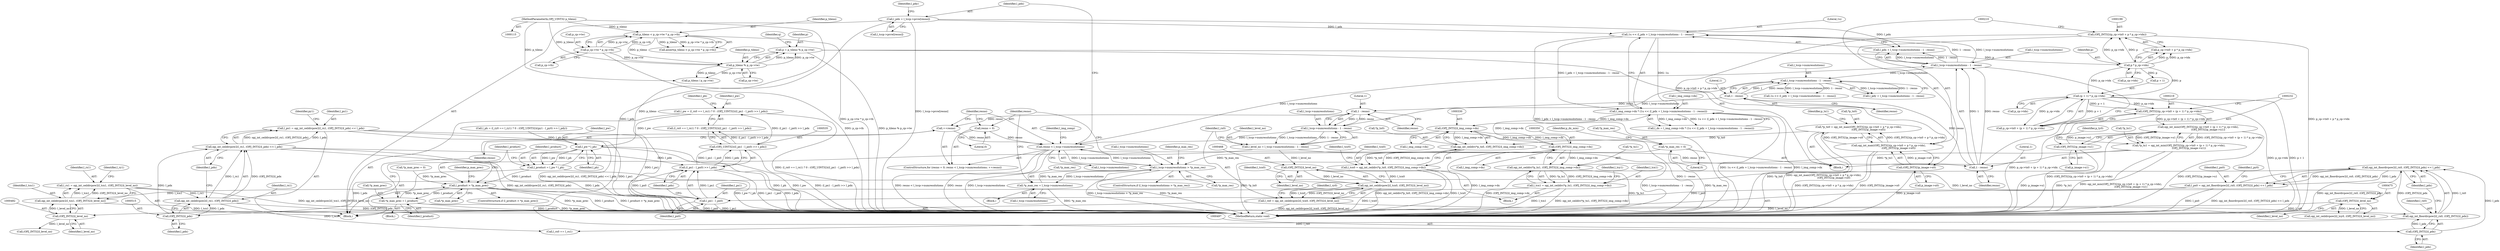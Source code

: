 digraph "1_openjpeg_c58df149900df862806d0e892859b41115875845@integer" {
"1000527" [label="(Call,l_pw = (l_rx0 == l_rx1) ? 0 : (OPJ_UINT32)((l_px1 - l_px0) >> l_pdx))"];
"1000534" [label="(Call,(OPJ_UINT32)((l_px1 - l_px0) >> l_pdx))"];
"1000536" [label="(Call,(l_px1 - l_px0) >> l_pdx)"];
"1000537" [label="(Call,l_px1 - l_px0)"];
"1000509" [label="(Call,l_px1 = opj_int_ceildivpow2(l_rx1, (OPJ_INT32)l_pdx) << l_pdx)"];
"1000511" [label="(Call,opj_int_ceildivpow2(l_rx1, (OPJ_INT32)l_pdx) << l_pdx)"];
"1000512" [label="(Call,opj_int_ceildivpow2(l_rx1, (OPJ_INT32)l_pdx))"];
"1000477" [label="(Call,l_rx1 = opj_int_ceildivpow2(l_tcx1, (OPJ_INT32)l_level_no))"];
"1000479" [label="(Call,opj_int_ceildivpow2(l_tcx1, (OPJ_INT32)l_level_no))"];
"1000344" [label="(Call,l_tcx1 = opj_int_ceildiv(*p_tx1, (OPJ_INT32)l_img_comp->dx))"];
"1000346" [label="(Call,opj_int_ceildiv(*p_tx1, (OPJ_INT32)l_img_comp->dx))"];
"1000214" [label="(Call,*p_tx1 = opj_int_min((OPJ_INT32)(p_cp->tx0 + (p + 1) * p_cp->tdx),\n                         (OPJ_INT32)p_image->x1))"];
"1000217" [label="(Call,opj_int_min((OPJ_INT32)(p_cp->tx0 + (p + 1) * p_cp->tdx),\n                         (OPJ_INT32)p_image->x1))"];
"1000218" [label="(Call,(OPJ_INT32)(p_cp->tx0 + (p + 1) * p_cp->tdx))"];
"1000224" [label="(Call,(p + 1) * p_cp->tdx)"];
"1000204" [label="(Call,p * p_cp->tdx)"];
"1000180" [label="(Call,p = p_tileno % p_cp->tw)"];
"1000182" [label="(Call,p_tileno % p_cp->tw)"];
"1000153" [label="(Call,p_tileno < p_cp->tw * p_cp->th)"];
"1000118" [label="(MethodParameterIn,OPJ_UINT32 p_tileno)"];
"1000155" [label="(Call,p_cp->tw * p_cp->th)"];
"1000231" [label="(Call,(OPJ_INT32)p_image->x1)"];
"1000349" [label="(Call,(OPJ_INT32)l_img_comp->dx)"];
"1000329" [label="(Call,(OPJ_INT32)l_img_comp->dx)"];
"1000408" [label="(Call,l_img_comp->dx * (1u << (l_pdx + l_tccp->numresolutions - 1 - resno)))"];
"1000412" [label="(Call,1u << (l_pdx + l_tccp->numresolutions - 1 - resno))"];
"1000392" [label="(Call,l_pdx = l_tccp->prcw[resno])"];
"1000416" [label="(Call,l_tccp->numresolutions - 1 - resno)"];
"1000382" [label="(Call,resno < l_tccp->numresolutions)"];
"1000379" [label="(Call,resno = 0)"];
"1000387" [label="(Call,++resno)"];
"1000460" [label="(Call,1 - resno)"];
"1000437" [label="(Call,1 - resno)"];
"1000420" [label="(Call,1 - resno)"];
"1000456" [label="(Call,l_tccp->numresolutions - 1 - resno)"];
"1000433" [label="(Call,l_tccp->numresolutions - 1 - resno)"];
"1000365" [label="(Call,l_tccp->numresolutions > *p_max_res)"];
"1000372" [label="(Call,*p_max_res = l_tccp->numresolutions)"];
"1000282" [label="(Call,*p_max_res = 0)"];
"1000481" [label="(Call,(OPJ_INT32)l_level_no)"];
"1000474" [label="(Call,(OPJ_INT32)l_level_no)"];
"1000467" [label="(Call,(OPJ_INT32)l_level_no)"];
"1000454" [label="(Call,l_level_no = l_tccp->numresolutions - 1 - resno)"];
"1000514" [label="(Call,(OPJ_INT32)l_pdx)"];
"1000493" [label="(Call,opj_int_floordivpow2(l_rx0, (OPJ_INT32)l_pdx) << l_pdx)"];
"1000494" [label="(Call,opj_int_floordivpow2(l_rx0, (OPJ_INT32)l_pdx))"];
"1000463" [label="(Call,l_rx0 = opj_int_ceildivpow2(l_tcx0, (OPJ_INT32)l_level_no))"];
"1000465" [label="(Call,opj_int_ceildivpow2(l_tcx0, (OPJ_INT32)l_level_no))"];
"1000324" [label="(Call,l_tcx0 = opj_int_ceildiv(*p_tx0, (OPJ_INT32)l_img_comp->dx))"];
"1000326" [label="(Call,opj_int_ceildiv(*p_tx0, (OPJ_INT32)l_img_comp->dx))"];
"1000194" [label="(Call,*p_tx0 = opj_int_max((OPJ_INT32)(p_cp->tx0 + p * p_cp->tdx),\n                         (OPJ_INT32)p_image->x0))"];
"1000197" [label="(Call,opj_int_max((OPJ_INT32)(p_cp->tx0 + p * p_cp->tdx),\n                         (OPJ_INT32)p_image->x0))"];
"1000198" [label="(Call,(OPJ_INT32)(p_cp->tx0 + p * p_cp->tdx))"];
"1000209" [label="(Call,(OPJ_INT32)p_image->x0)"];
"1000496" [label="(Call,(OPJ_INT32)l_pdx)"];
"1000491" [label="(Call,l_px0 = opj_int_floordivpow2(l_rx0, (OPJ_INT32)l_pdx) << l_pdx)"];
"1000557" [label="(Call,l_pw * l_ph)"];
"1000555" [label="(Call,l_product = l_pw * l_ph)"];
"1000561" [label="(Call,l_product > *p_max_prec)"];
"1000566" [label="(Call,*p_max_prec = l_product)"];
"1000561" [label="(Call,l_product > *p_max_prec)"];
"1000365" [label="(Call,l_tccp->numresolutions > *p_max_res)"];
"1000189" [label="(Call,p_tileno / p_cp->tw)"];
"1000494" [label="(Call,opj_int_floordivpow2(l_rx0, (OPJ_INT32)l_pdx))"];
"1000519" [label="(Identifier,py1)"];
"1000326" [label="(Call,opj_int_ceildiv(*p_tx0, (OPJ_INT32)l_img_comp->dx))"];
"1000382" [label="(Call,resno < l_tccp->numresolutions)"];
"1000477" [label="(Call,l_rx1 = opj_int_ceildivpow2(l_tcx1, (OPJ_INT32)l_level_no))"];
"1000509" [label="(Call,l_px1 = opj_int_ceildivpow2(l_rx1, (OPJ_INT32)l_pdx) << l_pdx)"];
"1000464" [label="(Identifier,l_rx0)"];
"1000469" [label="(Identifier,l_level_no)"];
"1000197" [label="(Call,opj_int_max((OPJ_INT32)(p_cp->tx0 + p * p_cp->tdx),\n                         (OPJ_INT32)p_image->x0))"];
"1000288" [label="(Identifier,p_dx_min)"];
"1000371" [label="(Block,)"];
"1000375" [label="(Call,l_tccp->numresolutions)"];
"1000180" [label="(Call,p = p_tileno % p_cp->tw)"];
"1000127" [label="(Block,)"];
"1000514" [label="(Call,(OPJ_INT32)l_pdx)"];
"1000528" [label="(Identifier,l_pw)"];
"1000555" [label="(Call,l_product = l_pw * l_ph)"];
"1000495" [label="(Identifier,l_rx0)"];
"1000568" [label="(Identifier,p_max_prec)"];
"1000345" [label="(Identifier,l_tcx1)"];
"1000485" [label="(Identifier,l_ry1)"];
"1000383" [label="(Identifier,resno)"];
"1000492" [label="(Identifier,l_px0)"];
"1000218" [label="(Call,(OPJ_INT32)(p_cp->tx0 + (p + 1) * p_cp->tdx))"];
"1000491" [label="(Call,l_px0 = opj_int_floordivpow2(l_rx0, (OPJ_INT32)l_pdx) << l_pdx)"];
"1000154" [label="(Identifier,p_tileno)"];
"1000517" [label="(Identifier,l_pdx)"];
"1000153" [label="(Call,p_tileno < p_cp->tw * p_cp->th)"];
"1000188" [label="(Identifier,q)"];
"1000433" [label="(Call,l_tccp->numresolutions - 1 - resno)"];
"1000285" [label="(Literal,0)"];
"1000542" [label="(Identifier,l_ph)"];
"1000206" [label="(Call,p_cp->tdx)"];
"1000479" [label="(Call,opj_int_ceildivpow2(l_tcx1, (OPJ_INT32)l_level_no))"];
"1000466" [label="(Identifier,l_tcx0)"];
"1000437" [label="(Call,1 - resno)"];
"1000530" [label="(Call,l_rx0 == l_rx1)"];
"1000455" [label="(Identifier,l_level_no)"];
"1000513" [label="(Identifier,l_rx1)"];
"1000454" [label="(Call,l_level_no = l_tccp->numresolutions - 1 - resno)"];
"1000204" [label="(Call,p * p_cp->tdx)"];
"1000182" [label="(Call,p_tileno % p_cp->tw)"];
"1000461" [label="(Literal,1)"];
"1000421" [label="(Literal,1)"];
"1000478" [label="(Identifier,l_rx1)"];
"1000498" [label="(Identifier,l_pdx)"];
"1000565" [label="(Block,)"];
"1000569" [label="(Identifier,l_product)"];
"1000205" [label="(Identifier,p)"];
"1000413" [label="(Literal,1u)"];
"1000118" [label="(MethodParameterIn,OPJ_UINT32 p_tileno)"];
"1000422" [label="(Identifier,resno)"];
"1000346" [label="(Call,opj_int_ceildiv(*p_tx1, (OPJ_INT32)l_img_comp->dx))"];
"1000536" [label="(Call,(l_px1 - l_px0) >> l_pdx)"];
"1000541" [label="(Call,l_ph = (l_ry0 == l_ry1) ? 0 : (OPJ_UINT32)((py1 - l_py0) >> l_pdy))"];
"1000483" [label="(Identifier,l_level_no)"];
"1000434" [label="(Call,l_tccp->numresolutions)"];
"1000389" [label="(Block,)"];
"1000200" [label="(Call,p_cp->tx0 + p * p_cp->tdx)"];
"1000349" [label="(Call,(OPJ_INT32)l_img_comp->dx)"];
"1000159" [label="(Call,p_cp->th)"];
"1000366" [label="(Call,l_tccp->numresolutions)"];
"1000493" [label="(Call,opj_int_floordivpow2(l_rx0, (OPJ_INT32)l_pdx) << l_pdx)"];
"1000216" [label="(Identifier,p_tx1)"];
"1000238" [label="(Identifier,p_ty0)"];
"1000224" [label="(Call,(p + 1) * p_cp->tdx)"];
"1000231" [label="(Call,(OPJ_INT32)p_image->x1)"];
"1000481" [label="(Call,(OPJ_INT32)l_level_no)"];
"1000217" [label="(Call,opj_int_min((OPJ_INT32)(p_cp->tx0 + (p + 1) * p_cp->tdx),\n                         (OPJ_INT32)p_image->x1))"];
"1000344" [label="(Call,l_tcx1 = opj_int_ceildiv(*p_tx1, (OPJ_INT32)l_img_comp->dx))"];
"1000499" [label="(Identifier,l_pdx)"];
"1000209" [label="(Call,(OPJ_INT32)p_image->x0)"];
"1000351" [label="(Call,l_img_comp->dx)"];
"1000329" [label="(Call,(OPJ_INT32)l_img_comp->dx)"];
"1000393" [label="(Identifier,l_pdx)"];
"1000373" [label="(Call,*p_max_res)"];
"1000474" [label="(Call,(OPJ_INT32)l_level_no)"];
"1000438" [label="(Literal,1)"];
"1000417" [label="(Call,l_tccp->numresolutions)"];
"1000488" [label="(Call,(OPJ_INT32)l_level_no)"];
"1000559" [label="(Identifier,l_ph)"];
"1000324" [label="(Call,l_tcx0 = opj_int_ceildiv(*p_tx0, (OPJ_INT32)l_img_comp->dx))"];
"1000571" [label="(Identifier,l_img_comp)"];
"1000529" [label="(Call,(l_rx0 == l_rx1) ? 0 : (OPJ_UINT32)((l_px1 - l_px0) >> l_pdx))"];
"1000184" [label="(Call,p_cp->tw)"];
"1000463" [label="(Call,l_rx0 = opj_int_ceildivpow2(l_tcx0, (OPJ_INT32)l_level_no))"];
"1000439" [label="(Identifier,resno)"];
"1000355" [label="(Identifier,l_tcy1)"];
"1000392" [label="(Call,l_pdx = l_tccp->prcw[resno])"];
"1000537" [label="(Call,l_px1 - l_px0)"];
"1000325" [label="(Identifier,l_tcx0)"];
"1000380" [label="(Identifier,resno)"];
"1000511" [label="(Call,opj_int_ceildivpow2(l_rx1, (OPJ_INT32)l_pdx) << l_pdx)"];
"1000379" [label="(Call,resno = 0)"];
"1000431" [label="(Call,l_pdy + l_tccp->numresolutions - 1 - resno)"];
"1000387" [label="(Call,++resno)"];
"1000516" [label="(Identifier,l_pdx)"];
"1000408" [label="(Call,l_img_comp->dx * (1u << (l_pdx + l_tccp->numresolutions - 1 - resno)))"];
"1000156" [label="(Call,p_cp->tw)"];
"1000457" [label="(Call,l_tccp->numresolutions)"];
"1000211" [label="(Call,p_image->x0)"];
"1000406" [label="(Call,l_dx = l_img_comp->dx * (1u << (l_pdx + l_tccp->numresolutions - 1 - resno)))"];
"1000510" [label="(Identifier,l_px1)"];
"1000400" [label="(Identifier,l_pdy)"];
"1000335" [label="(Identifier,l_tcy0)"];
"1000198" [label="(Call,(OPJ_INT32)(p_cp->tx0 + p * p_cp->tdx))"];
"1000183" [label="(Identifier,p_tileno)"];
"1000195" [label="(Call,*p_tx0)"];
"1000214" [label="(Call,*p_tx1 = opj_int_min((OPJ_INT32)(p_cp->tx0 + (p + 1) * p_cp->tdx),\n                         (OPJ_INT32)p_image->x1))"];
"1000364" [label="(ControlStructure,if (l_tccp->numresolutions > *p_max_res))"];
"1000501" [label="(Identifier,l_py0)"];
"1000574" [label="(MethodReturn,static void)"];
"1000233" [label="(Call,p_image->x1)"];
"1000462" [label="(Identifier,resno)"];
"1000155" [label="(Call,p_cp->tw * p_cp->th)"];
"1000429" [label="(Call,1u << (l_pdy + l_tccp->numresolutions - 1 - resno))"];
"1000460" [label="(Call,1 - resno)"];
"1000305" [label="(Block,)"];
"1000420" [label="(Call,1 - resno)"];
"1000327" [label="(Call,*p_tx0)"];
"1000556" [label="(Identifier,l_product)"];
"1000496" [label="(Call,(OPJ_INT32)l_pdx)"];
"1000456" [label="(Call,l_tccp->numresolutions - 1 - resno)"];
"1000471" [label="(Identifier,l_ry0)"];
"1000558" [label="(Identifier,l_pw)"];
"1000283" [label="(Call,*p_max_res)"];
"1000476" [label="(Identifier,l_level_no)"];
"1000563" [label="(Call,*p_max_prec)"];
"1000539" [label="(Identifier,l_px0)"];
"1000220" [label="(Call,p_cp->tx0 + (p + 1) * p_cp->tdx)"];
"1000394" [label="(Call,l_tccp->prcw[resno])"];
"1000465" [label="(Call,opj_int_ceildivpow2(l_tcx0, (OPJ_INT32)l_level_no))"];
"1000278" [label="(Call,*p_max_prec = 0)"];
"1000347" [label="(Call,*p_tx1)"];
"1000557" [label="(Call,l_pw * l_ph)"];
"1000194" [label="(Call,*p_tx0 = opj_int_max((OPJ_INT32)(p_cp->tx0 + p * p_cp->tdx),\n                         (OPJ_INT32)p_image->x0))"];
"1000225" [label="(Call,p + 1)"];
"1000560" [label="(ControlStructure,if (l_product > *p_max_prec))"];
"1000369" [label="(Call,*p_max_res)"];
"1000512" [label="(Call,opj_int_ceildivpow2(l_rx1, (OPJ_INT32)l_pdx))"];
"1000534" [label="(Call,(OPJ_UINT32)((l_px1 - l_px0) >> l_pdx))"];
"1000527" [label="(Call,l_pw = (l_rx0 == l_rx1) ? 0 : (OPJ_UINT32)((l_px1 - l_px0) >> l_pdx))"];
"1000480" [label="(Identifier,l_tcx1)"];
"1000388" [label="(Identifier,resno)"];
"1000152" [label="(Call,assert(p_tileno < p_cp->tw * p_cp->th))"];
"1000540" [label="(Identifier,l_pdx)"];
"1000562" [label="(Identifier,l_product)"];
"1000282" [label="(Call,*p_max_res = 0)"];
"1000566" [label="(Call,*p_max_prec = l_product)"];
"1000467" [label="(Call,(OPJ_INT32)l_level_no)"];
"1000228" [label="(Call,p_cp->tdx)"];
"1000378" [label="(ControlStructure,for (resno = 0; resno < l_tccp->numresolutions; ++resno))"];
"1000472" [label="(Call,opj_int_ceildivpow2(l_tcy0, (OPJ_INT32)l_level_no))"];
"1000372" [label="(Call,*p_max_res = l_tccp->numresolutions)"];
"1000538" [label="(Identifier,l_px1)"];
"1000414" [label="(Call,l_pdx + l_tccp->numresolutions - 1 - resno)"];
"1000181" [label="(Identifier,p)"];
"1000381" [label="(Literal,0)"];
"1000384" [label="(Call,l_tccp->numresolutions)"];
"1000331" [label="(Call,l_img_comp->dx)"];
"1000567" [label="(Call,*p_max_prec)"];
"1000416" [label="(Call,l_tccp->numresolutions - 1 - resno)"];
"1000412" [label="(Call,1u << (l_pdx + l_tccp->numresolutions - 1 - resno))"];
"1000409" [label="(Call,l_img_comp->dx)"];
"1000215" [label="(Call,*p_tx1)"];
"1000374" [label="(Identifier,p_max_res)"];
"1000527" -> "1000389"  [label="AST: "];
"1000527" -> "1000529"  [label="CFG: "];
"1000528" -> "1000527"  [label="AST: "];
"1000529" -> "1000527"  [label="AST: "];
"1000542" -> "1000527"  [label="CFG: "];
"1000527" -> "1000574"  [label="DDG: (l_rx0 == l_rx1) ? 0 : (OPJ_UINT32)((l_px1 - l_px0) >> l_pdx)"];
"1000534" -> "1000527"  [label="DDG: (l_px1 - l_px0) >> l_pdx"];
"1000527" -> "1000557"  [label="DDG: l_pw"];
"1000534" -> "1000529"  [label="AST: "];
"1000534" -> "1000536"  [label="CFG: "];
"1000535" -> "1000534"  [label="AST: "];
"1000536" -> "1000534"  [label="AST: "];
"1000529" -> "1000534"  [label="CFG: "];
"1000534" -> "1000574"  [label="DDG: (l_px1 - l_px0) >> l_pdx"];
"1000534" -> "1000529"  [label="DDG: (l_px1 - l_px0) >> l_pdx"];
"1000536" -> "1000534"  [label="DDG: l_px1 - l_px0"];
"1000536" -> "1000534"  [label="DDG: l_pdx"];
"1000536" -> "1000540"  [label="CFG: "];
"1000537" -> "1000536"  [label="AST: "];
"1000540" -> "1000536"  [label="AST: "];
"1000536" -> "1000574"  [label="DDG: l_pdx"];
"1000536" -> "1000574"  [label="DDG: l_px1 - l_px0"];
"1000537" -> "1000536"  [label="DDG: l_px1"];
"1000537" -> "1000536"  [label="DDG: l_px0"];
"1000511" -> "1000536"  [label="DDG: l_pdx"];
"1000537" -> "1000539"  [label="CFG: "];
"1000538" -> "1000537"  [label="AST: "];
"1000539" -> "1000537"  [label="AST: "];
"1000540" -> "1000537"  [label="CFG: "];
"1000537" -> "1000574"  [label="DDG: l_px0"];
"1000537" -> "1000574"  [label="DDG: l_px1"];
"1000509" -> "1000537"  [label="DDG: l_px1"];
"1000491" -> "1000537"  [label="DDG: l_px0"];
"1000509" -> "1000389"  [label="AST: "];
"1000509" -> "1000511"  [label="CFG: "];
"1000510" -> "1000509"  [label="AST: "];
"1000511" -> "1000509"  [label="AST: "];
"1000519" -> "1000509"  [label="CFG: "];
"1000509" -> "1000574"  [label="DDG: opj_int_ceildivpow2(l_rx1, (OPJ_INT32)l_pdx) << l_pdx"];
"1000509" -> "1000574"  [label="DDG: l_px1"];
"1000511" -> "1000509"  [label="DDG: opj_int_ceildivpow2(l_rx1, (OPJ_INT32)l_pdx)"];
"1000511" -> "1000509"  [label="DDG: l_pdx"];
"1000511" -> "1000517"  [label="CFG: "];
"1000512" -> "1000511"  [label="AST: "];
"1000517" -> "1000511"  [label="AST: "];
"1000511" -> "1000574"  [label="DDG: opj_int_ceildivpow2(l_rx1, (OPJ_INT32)l_pdx)"];
"1000511" -> "1000574"  [label="DDG: l_pdx"];
"1000512" -> "1000511"  [label="DDG: l_rx1"];
"1000512" -> "1000511"  [label="DDG: (OPJ_INT32)l_pdx"];
"1000514" -> "1000511"  [label="DDG: l_pdx"];
"1000512" -> "1000514"  [label="CFG: "];
"1000513" -> "1000512"  [label="AST: "];
"1000514" -> "1000512"  [label="AST: "];
"1000517" -> "1000512"  [label="CFG: "];
"1000512" -> "1000574"  [label="DDG: (OPJ_INT32)l_pdx"];
"1000477" -> "1000512"  [label="DDG: l_rx1"];
"1000514" -> "1000512"  [label="DDG: l_pdx"];
"1000512" -> "1000530"  [label="DDG: l_rx1"];
"1000477" -> "1000389"  [label="AST: "];
"1000477" -> "1000479"  [label="CFG: "];
"1000478" -> "1000477"  [label="AST: "];
"1000479" -> "1000477"  [label="AST: "];
"1000485" -> "1000477"  [label="CFG: "];
"1000477" -> "1000574"  [label="DDG: opj_int_ceildivpow2(l_tcx1, (OPJ_INT32)l_level_no)"];
"1000479" -> "1000477"  [label="DDG: l_tcx1"];
"1000479" -> "1000477"  [label="DDG: (OPJ_INT32)l_level_no"];
"1000479" -> "1000481"  [label="CFG: "];
"1000480" -> "1000479"  [label="AST: "];
"1000481" -> "1000479"  [label="AST: "];
"1000479" -> "1000574"  [label="DDG: l_tcx1"];
"1000344" -> "1000479"  [label="DDG: l_tcx1"];
"1000481" -> "1000479"  [label="DDG: l_level_no"];
"1000344" -> "1000305"  [label="AST: "];
"1000344" -> "1000346"  [label="CFG: "];
"1000345" -> "1000344"  [label="AST: "];
"1000346" -> "1000344"  [label="AST: "];
"1000355" -> "1000344"  [label="CFG: "];
"1000344" -> "1000574"  [label="DDG: opj_int_ceildiv(*p_tx1, (OPJ_INT32)l_img_comp->dx)"];
"1000344" -> "1000574"  [label="DDG: l_tcx1"];
"1000346" -> "1000344"  [label="DDG: *p_tx1"];
"1000346" -> "1000344"  [label="DDG: (OPJ_INT32)l_img_comp->dx"];
"1000346" -> "1000349"  [label="CFG: "];
"1000347" -> "1000346"  [label="AST: "];
"1000349" -> "1000346"  [label="AST: "];
"1000346" -> "1000574"  [label="DDG: (OPJ_INT32)l_img_comp->dx"];
"1000346" -> "1000574"  [label="DDG: *p_tx1"];
"1000214" -> "1000346"  [label="DDG: *p_tx1"];
"1000349" -> "1000346"  [label="DDG: l_img_comp->dx"];
"1000214" -> "1000127"  [label="AST: "];
"1000214" -> "1000217"  [label="CFG: "];
"1000215" -> "1000214"  [label="AST: "];
"1000217" -> "1000214"  [label="AST: "];
"1000238" -> "1000214"  [label="CFG: "];
"1000214" -> "1000574"  [label="DDG: opj_int_min((OPJ_INT32)(p_cp->tx0 + (p + 1) * p_cp->tdx),\n                         (OPJ_INT32)p_image->x1)"];
"1000214" -> "1000574"  [label="DDG: *p_tx1"];
"1000217" -> "1000214"  [label="DDG: (OPJ_INT32)(p_cp->tx0 + (p + 1) * p_cp->tdx)"];
"1000217" -> "1000214"  [label="DDG: (OPJ_INT32)p_image->x1"];
"1000217" -> "1000231"  [label="CFG: "];
"1000218" -> "1000217"  [label="AST: "];
"1000231" -> "1000217"  [label="AST: "];
"1000217" -> "1000574"  [label="DDG: (OPJ_INT32)(p_cp->tx0 + (p + 1) * p_cp->tdx)"];
"1000217" -> "1000574"  [label="DDG: (OPJ_INT32)p_image->x1"];
"1000218" -> "1000217"  [label="DDG: p_cp->tx0 + (p + 1) * p_cp->tdx"];
"1000231" -> "1000217"  [label="DDG: p_image->x1"];
"1000218" -> "1000220"  [label="CFG: "];
"1000219" -> "1000218"  [label="AST: "];
"1000220" -> "1000218"  [label="AST: "];
"1000232" -> "1000218"  [label="CFG: "];
"1000218" -> "1000574"  [label="DDG: p_cp->tx0 + (p + 1) * p_cp->tdx"];
"1000224" -> "1000218"  [label="DDG: p + 1"];
"1000224" -> "1000218"  [label="DDG: p_cp->tdx"];
"1000224" -> "1000220"  [label="AST: "];
"1000224" -> "1000228"  [label="CFG: "];
"1000225" -> "1000224"  [label="AST: "];
"1000228" -> "1000224"  [label="AST: "];
"1000220" -> "1000224"  [label="CFG: "];
"1000224" -> "1000574"  [label="DDG: p + 1"];
"1000224" -> "1000574"  [label="DDG: p_cp->tdx"];
"1000224" -> "1000220"  [label="DDG: p + 1"];
"1000224" -> "1000220"  [label="DDG: p_cp->tdx"];
"1000204" -> "1000224"  [label="DDG: p"];
"1000204" -> "1000224"  [label="DDG: p_cp->tdx"];
"1000204" -> "1000200"  [label="AST: "];
"1000204" -> "1000206"  [label="CFG: "];
"1000205" -> "1000204"  [label="AST: "];
"1000206" -> "1000204"  [label="AST: "];
"1000200" -> "1000204"  [label="CFG: "];
"1000204" -> "1000198"  [label="DDG: p"];
"1000204" -> "1000198"  [label="DDG: p_cp->tdx"];
"1000204" -> "1000200"  [label="DDG: p"];
"1000204" -> "1000200"  [label="DDG: p_cp->tdx"];
"1000180" -> "1000204"  [label="DDG: p"];
"1000204" -> "1000225"  [label="DDG: p"];
"1000180" -> "1000127"  [label="AST: "];
"1000180" -> "1000182"  [label="CFG: "];
"1000181" -> "1000180"  [label="AST: "];
"1000182" -> "1000180"  [label="AST: "];
"1000188" -> "1000180"  [label="CFG: "];
"1000180" -> "1000574"  [label="DDG: p_tileno % p_cp->tw"];
"1000182" -> "1000180"  [label="DDG: p_tileno"];
"1000182" -> "1000180"  [label="DDG: p_cp->tw"];
"1000182" -> "1000184"  [label="CFG: "];
"1000183" -> "1000182"  [label="AST: "];
"1000184" -> "1000182"  [label="AST: "];
"1000153" -> "1000182"  [label="DDG: p_tileno"];
"1000118" -> "1000182"  [label="DDG: p_tileno"];
"1000155" -> "1000182"  [label="DDG: p_cp->tw"];
"1000182" -> "1000189"  [label="DDG: p_tileno"];
"1000182" -> "1000189"  [label="DDG: p_cp->tw"];
"1000153" -> "1000152"  [label="AST: "];
"1000153" -> "1000155"  [label="CFG: "];
"1000154" -> "1000153"  [label="AST: "];
"1000155" -> "1000153"  [label="AST: "];
"1000152" -> "1000153"  [label="CFG: "];
"1000153" -> "1000574"  [label="DDG: p_cp->tw * p_cp->th"];
"1000153" -> "1000152"  [label="DDG: p_tileno"];
"1000153" -> "1000152"  [label="DDG: p_cp->tw * p_cp->th"];
"1000118" -> "1000153"  [label="DDG: p_tileno"];
"1000155" -> "1000153"  [label="DDG: p_cp->tw"];
"1000155" -> "1000153"  [label="DDG: p_cp->th"];
"1000118" -> "1000115"  [label="AST: "];
"1000118" -> "1000574"  [label="DDG: p_tileno"];
"1000118" -> "1000189"  [label="DDG: p_tileno"];
"1000155" -> "1000159"  [label="CFG: "];
"1000156" -> "1000155"  [label="AST: "];
"1000159" -> "1000155"  [label="AST: "];
"1000155" -> "1000574"  [label="DDG: p_cp->th"];
"1000231" -> "1000233"  [label="CFG: "];
"1000232" -> "1000231"  [label="AST: "];
"1000233" -> "1000231"  [label="AST: "];
"1000231" -> "1000574"  [label="DDG: p_image->x1"];
"1000349" -> "1000351"  [label="CFG: "];
"1000350" -> "1000349"  [label="AST: "];
"1000351" -> "1000349"  [label="AST: "];
"1000349" -> "1000574"  [label="DDG: l_img_comp->dx"];
"1000349" -> "1000329"  [label="DDG: l_img_comp->dx"];
"1000329" -> "1000349"  [label="DDG: l_img_comp->dx"];
"1000349" -> "1000408"  [label="DDG: l_img_comp->dx"];
"1000329" -> "1000326"  [label="AST: "];
"1000329" -> "1000331"  [label="CFG: "];
"1000330" -> "1000329"  [label="AST: "];
"1000331" -> "1000329"  [label="AST: "];
"1000326" -> "1000329"  [label="CFG: "];
"1000329" -> "1000326"  [label="DDG: l_img_comp->dx"];
"1000408" -> "1000329"  [label="DDG: l_img_comp->dx"];
"1000408" -> "1000406"  [label="AST: "];
"1000408" -> "1000412"  [label="CFG: "];
"1000409" -> "1000408"  [label="AST: "];
"1000412" -> "1000408"  [label="AST: "];
"1000406" -> "1000408"  [label="CFG: "];
"1000408" -> "1000574"  [label="DDG: l_img_comp->dx"];
"1000408" -> "1000574"  [label="DDG: 1u << (l_pdx + l_tccp->numresolutions - 1 - resno)"];
"1000408" -> "1000406"  [label="DDG: l_img_comp->dx"];
"1000408" -> "1000406"  [label="DDG: 1u << (l_pdx + l_tccp->numresolutions - 1 - resno)"];
"1000412" -> "1000408"  [label="DDG: 1u"];
"1000412" -> "1000408"  [label="DDG: l_pdx + l_tccp->numresolutions - 1 - resno"];
"1000412" -> "1000414"  [label="CFG: "];
"1000413" -> "1000412"  [label="AST: "];
"1000414" -> "1000412"  [label="AST: "];
"1000412" -> "1000574"  [label="DDG: l_pdx + l_tccp->numresolutions - 1 - resno"];
"1000392" -> "1000412"  [label="DDG: l_pdx"];
"1000416" -> "1000412"  [label="DDG: l_tccp->numresolutions"];
"1000416" -> "1000412"  [label="DDG: 1 - resno"];
"1000392" -> "1000389"  [label="AST: "];
"1000392" -> "1000394"  [label="CFG: "];
"1000393" -> "1000392"  [label="AST: "];
"1000394" -> "1000392"  [label="AST: "];
"1000400" -> "1000392"  [label="CFG: "];
"1000392" -> "1000574"  [label="DDG: l_tccp->prcw[resno]"];
"1000392" -> "1000414"  [label="DDG: l_pdx"];
"1000392" -> "1000496"  [label="DDG: l_pdx"];
"1000416" -> "1000414"  [label="AST: "];
"1000416" -> "1000420"  [label="CFG: "];
"1000417" -> "1000416"  [label="AST: "];
"1000420" -> "1000416"  [label="AST: "];
"1000414" -> "1000416"  [label="CFG: "];
"1000416" -> "1000414"  [label="DDG: l_tccp->numresolutions"];
"1000416" -> "1000414"  [label="DDG: 1 - resno"];
"1000382" -> "1000416"  [label="DDG: l_tccp->numresolutions"];
"1000420" -> "1000416"  [label="DDG: 1"];
"1000420" -> "1000416"  [label="DDG: resno"];
"1000416" -> "1000433"  [label="DDG: l_tccp->numresolutions"];
"1000382" -> "1000378"  [label="AST: "];
"1000382" -> "1000384"  [label="CFG: "];
"1000383" -> "1000382"  [label="AST: "];
"1000384" -> "1000382"  [label="AST: "];
"1000393" -> "1000382"  [label="CFG: "];
"1000571" -> "1000382"  [label="CFG: "];
"1000382" -> "1000574"  [label="DDG: resno"];
"1000382" -> "1000574"  [label="DDG: l_tccp->numresolutions"];
"1000382" -> "1000574"  [label="DDG: resno < l_tccp->numresolutions"];
"1000382" -> "1000365"  [label="DDG: l_tccp->numresolutions"];
"1000379" -> "1000382"  [label="DDG: resno"];
"1000387" -> "1000382"  [label="DDG: resno"];
"1000456" -> "1000382"  [label="DDG: l_tccp->numresolutions"];
"1000365" -> "1000382"  [label="DDG: l_tccp->numresolutions"];
"1000382" -> "1000420"  [label="DDG: resno"];
"1000379" -> "1000378"  [label="AST: "];
"1000379" -> "1000381"  [label="CFG: "];
"1000380" -> "1000379"  [label="AST: "];
"1000381" -> "1000379"  [label="AST: "];
"1000383" -> "1000379"  [label="CFG: "];
"1000387" -> "1000378"  [label="AST: "];
"1000387" -> "1000388"  [label="CFG: "];
"1000388" -> "1000387"  [label="AST: "];
"1000383" -> "1000387"  [label="CFG: "];
"1000460" -> "1000387"  [label="DDG: resno"];
"1000460" -> "1000456"  [label="AST: "];
"1000460" -> "1000462"  [label="CFG: "];
"1000461" -> "1000460"  [label="AST: "];
"1000462" -> "1000460"  [label="AST: "];
"1000456" -> "1000460"  [label="CFG: "];
"1000460" -> "1000456"  [label="DDG: 1"];
"1000460" -> "1000456"  [label="DDG: resno"];
"1000437" -> "1000460"  [label="DDG: resno"];
"1000437" -> "1000433"  [label="AST: "];
"1000437" -> "1000439"  [label="CFG: "];
"1000438" -> "1000437"  [label="AST: "];
"1000439" -> "1000437"  [label="AST: "];
"1000433" -> "1000437"  [label="CFG: "];
"1000437" -> "1000433"  [label="DDG: 1"];
"1000437" -> "1000433"  [label="DDG: resno"];
"1000420" -> "1000437"  [label="DDG: resno"];
"1000420" -> "1000422"  [label="CFG: "];
"1000421" -> "1000420"  [label="AST: "];
"1000422" -> "1000420"  [label="AST: "];
"1000456" -> "1000454"  [label="AST: "];
"1000457" -> "1000456"  [label="AST: "];
"1000454" -> "1000456"  [label="CFG: "];
"1000456" -> "1000574"  [label="DDG: 1 - resno"];
"1000456" -> "1000454"  [label="DDG: l_tccp->numresolutions"];
"1000456" -> "1000454"  [label="DDG: 1 - resno"];
"1000433" -> "1000456"  [label="DDG: l_tccp->numresolutions"];
"1000433" -> "1000431"  [label="AST: "];
"1000434" -> "1000433"  [label="AST: "];
"1000431" -> "1000433"  [label="CFG: "];
"1000433" -> "1000429"  [label="DDG: l_tccp->numresolutions"];
"1000433" -> "1000429"  [label="DDG: 1 - resno"];
"1000433" -> "1000431"  [label="DDG: l_tccp->numresolutions"];
"1000433" -> "1000431"  [label="DDG: 1 - resno"];
"1000365" -> "1000364"  [label="AST: "];
"1000365" -> "1000369"  [label="CFG: "];
"1000366" -> "1000365"  [label="AST: "];
"1000369" -> "1000365"  [label="AST: "];
"1000374" -> "1000365"  [label="CFG: "];
"1000380" -> "1000365"  [label="CFG: "];
"1000365" -> "1000574"  [label="DDG: *p_max_res"];
"1000365" -> "1000574"  [label="DDG: l_tccp->numresolutions > *p_max_res"];
"1000372" -> "1000365"  [label="DDG: *p_max_res"];
"1000282" -> "1000365"  [label="DDG: *p_max_res"];
"1000365" -> "1000372"  [label="DDG: l_tccp->numresolutions"];
"1000372" -> "1000371"  [label="AST: "];
"1000372" -> "1000375"  [label="CFG: "];
"1000373" -> "1000372"  [label="AST: "];
"1000375" -> "1000372"  [label="AST: "];
"1000380" -> "1000372"  [label="CFG: "];
"1000372" -> "1000574"  [label="DDG: *p_max_res"];
"1000282" -> "1000127"  [label="AST: "];
"1000282" -> "1000285"  [label="CFG: "];
"1000283" -> "1000282"  [label="AST: "];
"1000285" -> "1000282"  [label="AST: "];
"1000288" -> "1000282"  [label="CFG: "];
"1000282" -> "1000574"  [label="DDG: *p_max_res"];
"1000481" -> "1000483"  [label="CFG: "];
"1000482" -> "1000481"  [label="AST: "];
"1000483" -> "1000481"  [label="AST: "];
"1000474" -> "1000481"  [label="DDG: l_level_no"];
"1000481" -> "1000488"  [label="DDG: l_level_no"];
"1000474" -> "1000472"  [label="AST: "];
"1000474" -> "1000476"  [label="CFG: "];
"1000475" -> "1000474"  [label="AST: "];
"1000476" -> "1000474"  [label="AST: "];
"1000472" -> "1000474"  [label="CFG: "];
"1000474" -> "1000472"  [label="DDG: l_level_no"];
"1000467" -> "1000474"  [label="DDG: l_level_no"];
"1000467" -> "1000465"  [label="AST: "];
"1000467" -> "1000469"  [label="CFG: "];
"1000468" -> "1000467"  [label="AST: "];
"1000469" -> "1000467"  [label="AST: "];
"1000465" -> "1000467"  [label="CFG: "];
"1000467" -> "1000465"  [label="DDG: l_level_no"];
"1000454" -> "1000467"  [label="DDG: l_level_no"];
"1000454" -> "1000389"  [label="AST: "];
"1000455" -> "1000454"  [label="AST: "];
"1000464" -> "1000454"  [label="CFG: "];
"1000454" -> "1000574"  [label="DDG: l_tccp->numresolutions - 1 - resno"];
"1000514" -> "1000516"  [label="CFG: "];
"1000515" -> "1000514"  [label="AST: "];
"1000516" -> "1000514"  [label="AST: "];
"1000493" -> "1000514"  [label="DDG: l_pdx"];
"1000493" -> "1000491"  [label="AST: "];
"1000493" -> "1000499"  [label="CFG: "];
"1000494" -> "1000493"  [label="AST: "];
"1000499" -> "1000493"  [label="AST: "];
"1000491" -> "1000493"  [label="CFG: "];
"1000493" -> "1000574"  [label="DDG: opj_int_floordivpow2(l_rx0, (OPJ_INT32)l_pdx)"];
"1000493" -> "1000491"  [label="DDG: opj_int_floordivpow2(l_rx0, (OPJ_INT32)l_pdx)"];
"1000493" -> "1000491"  [label="DDG: l_pdx"];
"1000494" -> "1000493"  [label="DDG: l_rx0"];
"1000494" -> "1000493"  [label="DDG: (OPJ_INT32)l_pdx"];
"1000496" -> "1000493"  [label="DDG: l_pdx"];
"1000494" -> "1000496"  [label="CFG: "];
"1000495" -> "1000494"  [label="AST: "];
"1000496" -> "1000494"  [label="AST: "];
"1000499" -> "1000494"  [label="CFG: "];
"1000463" -> "1000494"  [label="DDG: l_rx0"];
"1000496" -> "1000494"  [label="DDG: l_pdx"];
"1000494" -> "1000530"  [label="DDG: l_rx0"];
"1000463" -> "1000389"  [label="AST: "];
"1000463" -> "1000465"  [label="CFG: "];
"1000464" -> "1000463"  [label="AST: "];
"1000465" -> "1000463"  [label="AST: "];
"1000471" -> "1000463"  [label="CFG: "];
"1000463" -> "1000574"  [label="DDG: opj_int_ceildivpow2(l_tcx0, (OPJ_INT32)l_level_no)"];
"1000465" -> "1000463"  [label="DDG: l_tcx0"];
"1000465" -> "1000463"  [label="DDG: (OPJ_INT32)l_level_no"];
"1000466" -> "1000465"  [label="AST: "];
"1000465" -> "1000574"  [label="DDG: l_tcx0"];
"1000324" -> "1000465"  [label="DDG: l_tcx0"];
"1000324" -> "1000305"  [label="AST: "];
"1000324" -> "1000326"  [label="CFG: "];
"1000325" -> "1000324"  [label="AST: "];
"1000326" -> "1000324"  [label="AST: "];
"1000335" -> "1000324"  [label="CFG: "];
"1000324" -> "1000574"  [label="DDG: opj_int_ceildiv(*p_tx0, (OPJ_INT32)l_img_comp->dx)"];
"1000324" -> "1000574"  [label="DDG: l_tcx0"];
"1000326" -> "1000324"  [label="DDG: *p_tx0"];
"1000326" -> "1000324"  [label="DDG: (OPJ_INT32)l_img_comp->dx"];
"1000327" -> "1000326"  [label="AST: "];
"1000326" -> "1000574"  [label="DDG: *p_tx0"];
"1000194" -> "1000326"  [label="DDG: *p_tx0"];
"1000194" -> "1000127"  [label="AST: "];
"1000194" -> "1000197"  [label="CFG: "];
"1000195" -> "1000194"  [label="AST: "];
"1000197" -> "1000194"  [label="AST: "];
"1000216" -> "1000194"  [label="CFG: "];
"1000194" -> "1000574"  [label="DDG: *p_tx0"];
"1000194" -> "1000574"  [label="DDG: opj_int_max((OPJ_INT32)(p_cp->tx0 + p * p_cp->tdx),\n                         (OPJ_INT32)p_image->x0)"];
"1000197" -> "1000194"  [label="DDG: (OPJ_INT32)(p_cp->tx0 + p * p_cp->tdx)"];
"1000197" -> "1000194"  [label="DDG: (OPJ_INT32)p_image->x0"];
"1000197" -> "1000209"  [label="CFG: "];
"1000198" -> "1000197"  [label="AST: "];
"1000209" -> "1000197"  [label="AST: "];
"1000197" -> "1000574"  [label="DDG: (OPJ_INT32)p_image->x0"];
"1000197" -> "1000574"  [label="DDG: (OPJ_INT32)(p_cp->tx0 + p * p_cp->tdx)"];
"1000198" -> "1000197"  [label="DDG: p_cp->tx0 + p * p_cp->tdx"];
"1000209" -> "1000197"  [label="DDG: p_image->x0"];
"1000198" -> "1000200"  [label="CFG: "];
"1000199" -> "1000198"  [label="AST: "];
"1000200" -> "1000198"  [label="AST: "];
"1000210" -> "1000198"  [label="CFG: "];
"1000198" -> "1000574"  [label="DDG: p_cp->tx0 + p * p_cp->tdx"];
"1000209" -> "1000211"  [label="CFG: "];
"1000210" -> "1000209"  [label="AST: "];
"1000211" -> "1000209"  [label="AST: "];
"1000209" -> "1000574"  [label="DDG: p_image->x0"];
"1000496" -> "1000498"  [label="CFG: "];
"1000497" -> "1000496"  [label="AST: "];
"1000498" -> "1000496"  [label="AST: "];
"1000491" -> "1000389"  [label="AST: "];
"1000492" -> "1000491"  [label="AST: "];
"1000501" -> "1000491"  [label="CFG: "];
"1000491" -> "1000574"  [label="DDG: opj_int_floordivpow2(l_rx0, (OPJ_INT32)l_pdx) << l_pdx"];
"1000491" -> "1000574"  [label="DDG: l_px0"];
"1000557" -> "1000555"  [label="AST: "];
"1000557" -> "1000559"  [label="CFG: "];
"1000558" -> "1000557"  [label="AST: "];
"1000559" -> "1000557"  [label="AST: "];
"1000555" -> "1000557"  [label="CFG: "];
"1000557" -> "1000574"  [label="DDG: l_pw"];
"1000557" -> "1000574"  [label="DDG: l_ph"];
"1000557" -> "1000555"  [label="DDG: l_pw"];
"1000557" -> "1000555"  [label="DDG: l_ph"];
"1000541" -> "1000557"  [label="DDG: l_ph"];
"1000555" -> "1000389"  [label="AST: "];
"1000556" -> "1000555"  [label="AST: "];
"1000562" -> "1000555"  [label="CFG: "];
"1000555" -> "1000574"  [label="DDG: l_pw * l_ph"];
"1000555" -> "1000561"  [label="DDG: l_product"];
"1000561" -> "1000560"  [label="AST: "];
"1000561" -> "1000563"  [label="CFG: "];
"1000562" -> "1000561"  [label="AST: "];
"1000563" -> "1000561"  [label="AST: "];
"1000568" -> "1000561"  [label="CFG: "];
"1000388" -> "1000561"  [label="CFG: "];
"1000561" -> "1000574"  [label="DDG: *p_max_prec"];
"1000561" -> "1000574"  [label="DDG: l_product"];
"1000561" -> "1000574"  [label="DDG: l_product > *p_max_prec"];
"1000566" -> "1000561"  [label="DDG: *p_max_prec"];
"1000278" -> "1000561"  [label="DDG: *p_max_prec"];
"1000561" -> "1000566"  [label="DDG: l_product"];
"1000566" -> "1000565"  [label="AST: "];
"1000566" -> "1000569"  [label="CFG: "];
"1000567" -> "1000566"  [label="AST: "];
"1000569" -> "1000566"  [label="AST: "];
"1000388" -> "1000566"  [label="CFG: "];
"1000566" -> "1000574"  [label="DDG: l_product"];
"1000566" -> "1000574"  [label="DDG: *p_max_prec"];
}
